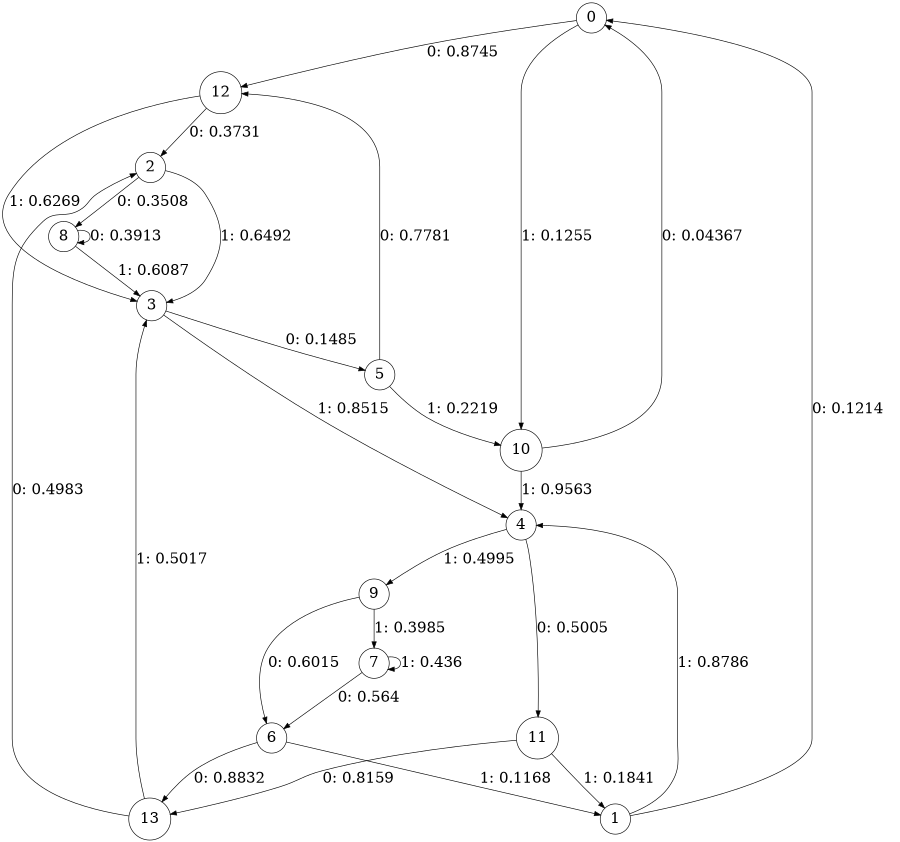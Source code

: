 digraph "ch36concat_phase3_L4" {
size = "6,8.5";
ratio = "fill";
node [shape = circle];
node [fontsize = 24];
edge [fontsize = 24];
0 -> 12 [label = "0: 0.8745   "];
0 -> 10 [label = "1: 0.1255   "];
1 -> 0 [label = "0: 0.1214   "];
1 -> 4 [label = "1: 0.8786   "];
2 -> 8 [label = "0: 0.3508   "];
2 -> 3 [label = "1: 0.6492   "];
3 -> 5 [label = "0: 0.1485   "];
3 -> 4 [label = "1: 0.8515   "];
4 -> 11 [label = "0: 0.5005   "];
4 -> 9 [label = "1: 0.4995   "];
5 -> 12 [label = "0: 0.7781   "];
5 -> 10 [label = "1: 0.2219   "];
6 -> 13 [label = "0: 0.8832   "];
6 -> 1 [label = "1: 0.1168   "];
7 -> 6 [label = "0: 0.564    "];
7 -> 7 [label = "1: 0.436    "];
8 -> 8 [label = "0: 0.3913   "];
8 -> 3 [label = "1: 0.6087   "];
9 -> 6 [label = "0: 0.6015   "];
9 -> 7 [label = "1: 0.3985   "];
10 -> 0 [label = "0: 0.04367  "];
10 -> 4 [label = "1: 0.9563   "];
11 -> 13 [label = "0: 0.8159   "];
11 -> 1 [label = "1: 0.1841   "];
12 -> 2 [label = "0: 0.3731   "];
12 -> 3 [label = "1: 0.6269   "];
13 -> 2 [label = "0: 0.4983   "];
13 -> 3 [label = "1: 0.5017   "];
}